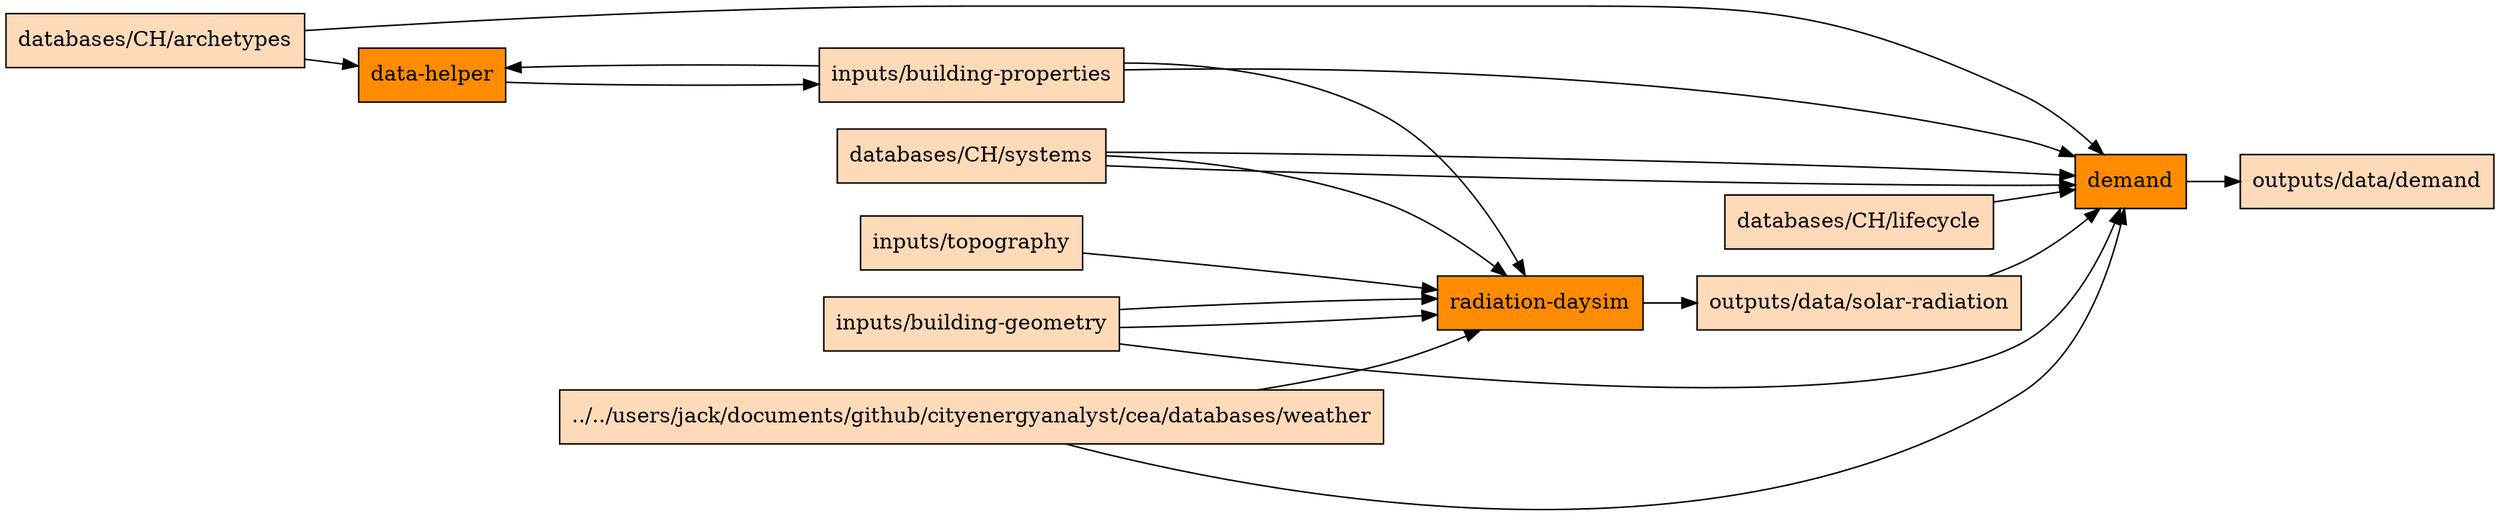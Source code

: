 digraph trace_inputlocator {
    rankdir="LR";
    node [shape=box, style=filled, fillcolor=peachpuff]
    graph [overlap = false];
    "data-helper"[style=filled, fillcolor=darkorange];
    "demand"[style=filled, fillcolor=darkorange];
    "radiation-daysim"[style=filled, fillcolor=darkorange];
    "databases/CH/archetypes" -> "data-helper"
    "inputs/building-properties" -> "data-helper"
    "databases/CH/archetypes" -> "demand"
    "inputs/building-properties" -> "demand"
    "databases/CH/systems" -> "demand"
    "databases/CH/lifecycle" -> "demand"
    "outputs/data/solar-radiation" -> "demand"
    "databases/CH/systems" -> "demand"
    "../../users/jack/documents/github/cityenergyanalyst/cea/databases/weather" -> "demand"
    "inputs/building-geometry" -> "demand"
    "inputs/building-properties" -> "radiation-daysim"
    "inputs/building-geometry" -> "radiation-daysim"
    "databases/CH/systems" -> "radiation-daysim"
    "inputs/topography" -> "radiation-daysim"
    "../../users/jack/documents/github/cityenergyanalyst/cea/databases/weather" -> "radiation-daysim"
    "inputs/building-geometry" -> "radiation-daysim"
    "data-helper" -> "inputs/building-properties"
    "demand" -> "outputs/data/demand"
    "radiation-daysim" -> "outputs/data/solar-radiation"
}